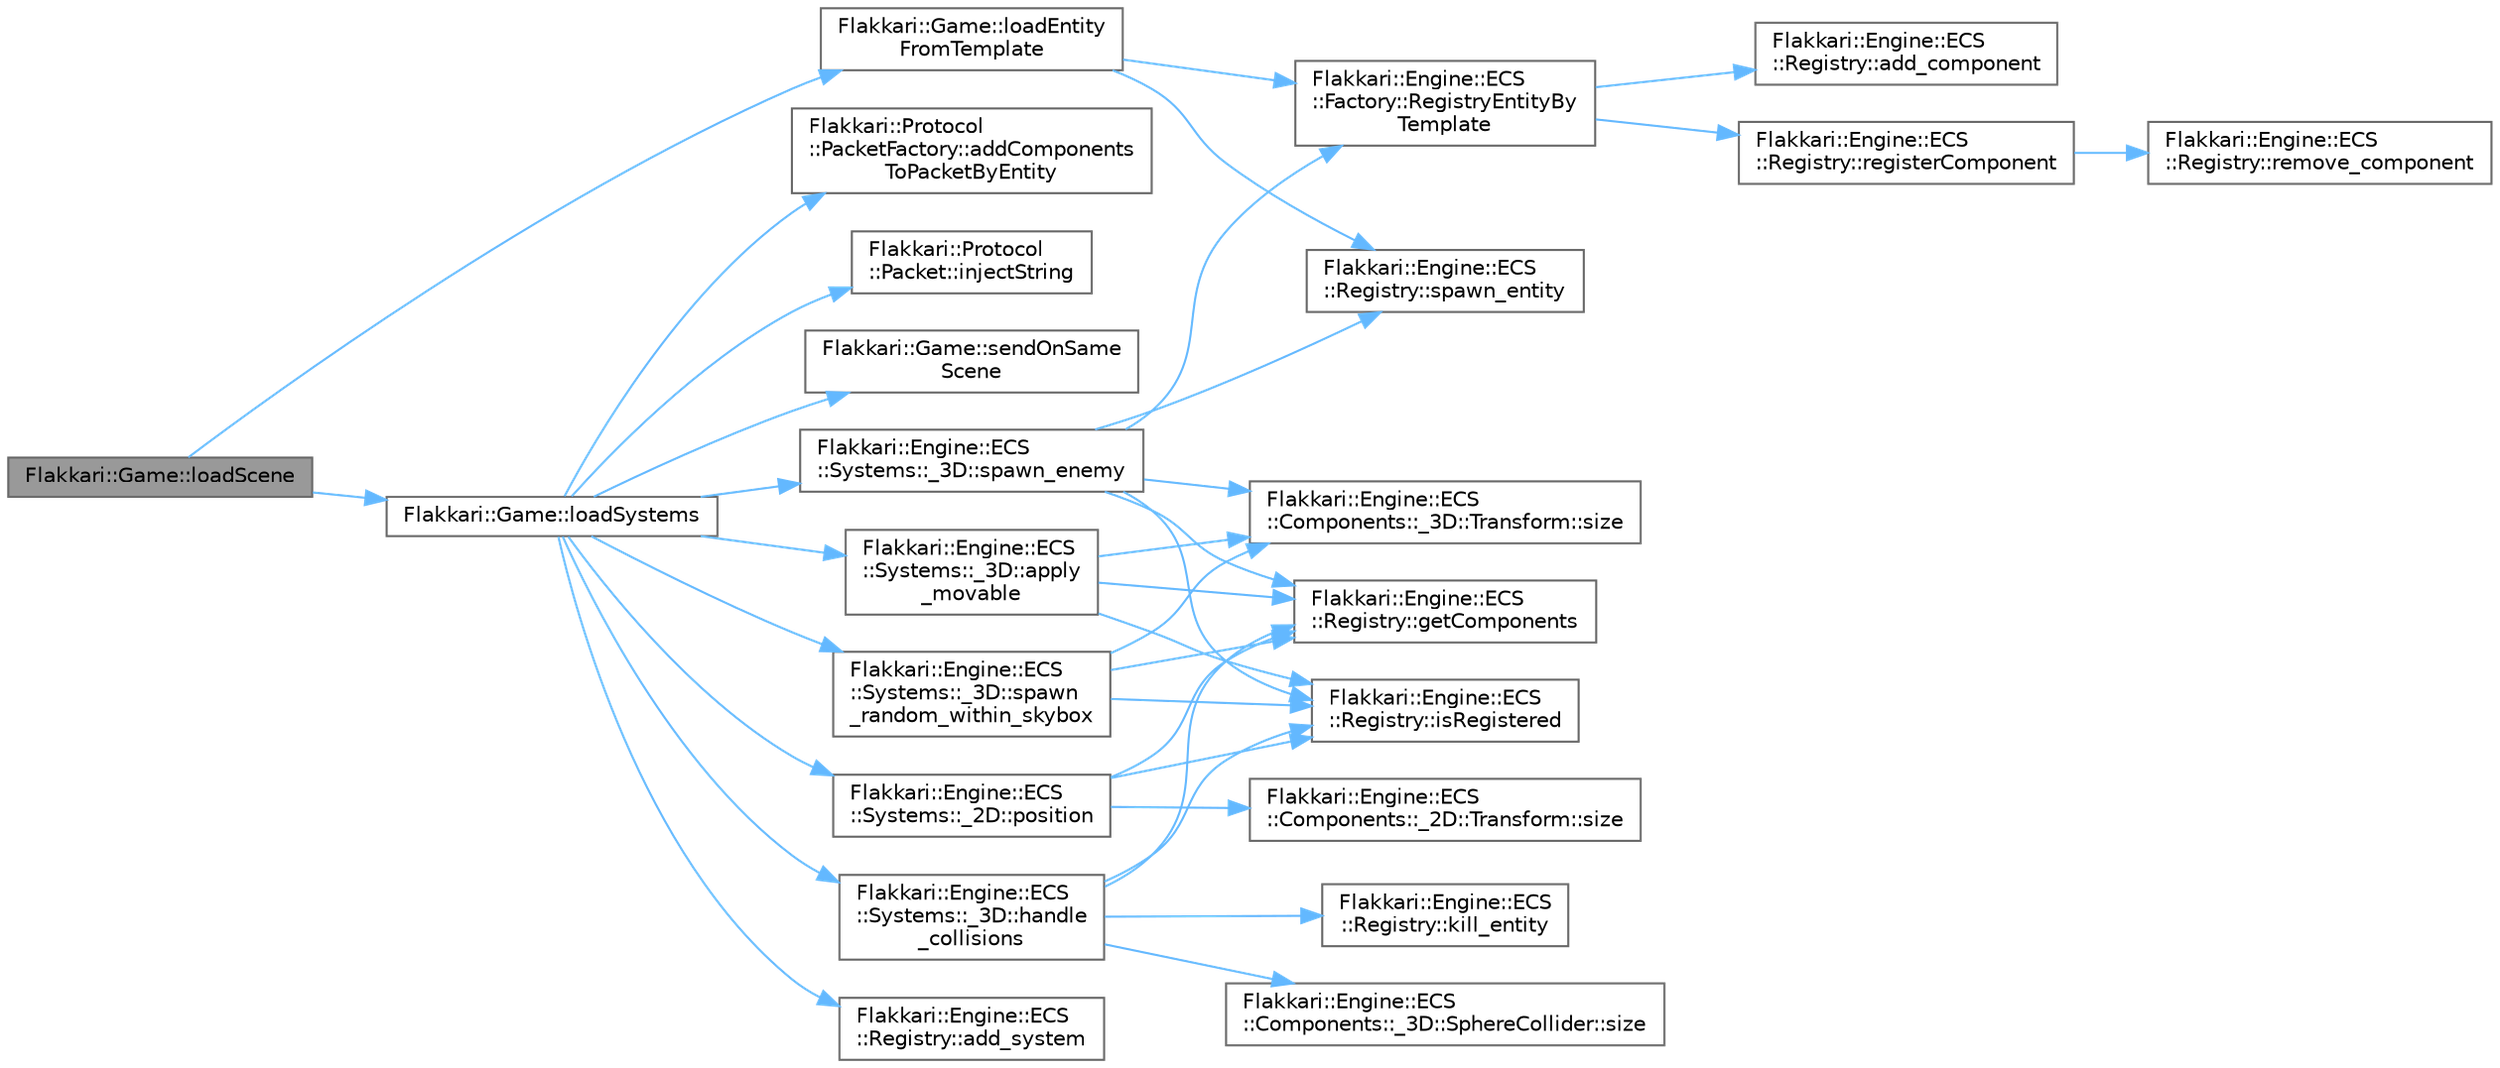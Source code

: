 digraph "Flakkari::Game::loadScene"
{
 // LATEX_PDF_SIZE
  bgcolor="transparent";
  edge [fontname=Helvetica,fontsize=10,labelfontname=Helvetica,labelfontsize=10];
  node [fontname=Helvetica,fontsize=10,shape=box,height=0.2,width=0.4];
  rankdir="LR";
  Node1 [id="Node000001",label="Flakkari::Game::loadScene",height=0.2,width=0.4,color="gray40", fillcolor="grey60", style="filled", fontcolor="black",tooltip="Load a scene from the game."];
  Node1 -> Node2 [id="edge1_Node000001_Node000002",color="steelblue1",style="solid",tooltip=" "];
  Node2 [id="Node000002",label="Flakkari::Game::loadEntity\lFromTemplate",height=0.2,width=0.4,color="grey40", fillcolor="white", style="filled",URL="$dd/ddd/classFlakkari_1_1Game.html#ac0966a3949d5f7067a1a1767980508b1",tooltip="Add all the entities of the game to the registry."];
  Node2 -> Node3 [id="edge2_Node000002_Node000003",color="steelblue1",style="solid",tooltip=" "];
  Node3 [id="Node000003",label="Flakkari::Engine::ECS\l::Factory::RegistryEntityBy\lTemplate",height=0.2,width=0.4,color="grey40", fillcolor="white", style="filled",URL="$dd/d19/namespaceFlakkari_1_1Engine_1_1ECS_1_1Factory.html#a030cc94b504689dc5b0794f123bd3cc6",tooltip="Add an entity to the registry based on a template JSON."];
  Node3 -> Node4 [id="edge3_Node000003_Node000004",color="steelblue1",style="solid",tooltip=" "];
  Node4 [id="Node000004",label="Flakkari::Engine::ECS\l::Registry::add_component",height=0.2,width=0.4,color="grey40", fillcolor="white", style="filled",URL="$d3/d58/classFlakkari_1_1Engine_1_1ECS_1_1Registry.html#ac35f7a0487749950d702b8a578a257d3",tooltip="Get the component from an entity."];
  Node3 -> Node5 [id="edge4_Node000003_Node000005",color="steelblue1",style="solid",tooltip=" "];
  Node5 [id="Node000005",label="Flakkari::Engine::ECS\l::Registry::registerComponent",height=0.2,width=0.4,color="grey40", fillcolor="white", style="filled",URL="$d3/d58/classFlakkari_1_1Engine_1_1ECS_1_1Registry.html#adf6f1c236167ac0d77ae17137f419d2f",tooltip="Get the component from an entity."];
  Node5 -> Node6 [id="edge5_Node000005_Node000006",color="steelblue1",style="solid",tooltip=" "];
  Node6 [id="Node000006",label="Flakkari::Engine::ECS\l::Registry::remove_component",height=0.2,width=0.4,color="grey40", fillcolor="white", style="filled",URL="$d3/d58/classFlakkari_1_1Engine_1_1ECS_1_1Registry.html#afec03d0edf17b2ad7098604ae70d0f33",tooltip="Remove a component from an entity in the registry."];
  Node2 -> Node7 [id="edge6_Node000002_Node000007",color="steelblue1",style="solid",tooltip=" "];
  Node7 [id="Node000007",label="Flakkari::Engine::ECS\l::Registry::spawn_entity",height=0.2,width=0.4,color="grey40", fillcolor="white", style="filled",URL="$d3/d58/classFlakkari_1_1Engine_1_1ECS_1_1Registry.html#a81799a52fa1e3deabdea66ac4b044729",tooltip="Spawn a new entity in the registry."];
  Node1 -> Node8 [id="edge7_Node000001_Node000008",color="steelblue1",style="solid",tooltip=" "];
  Node8 [id="Node000008",label="Flakkari::Game::loadSystems",height=0.2,width=0.4,color="grey40", fillcolor="white", style="filled",URL="$dd/ddd/classFlakkari_1_1Game.html#a58785188e8d0be4a493f1a03724b427f",tooltip="Add all the systems of the game to the registry."];
  Node8 -> Node9 [id="edge8_Node000008_Node000009",color="steelblue1",style="solid",tooltip=" "];
  Node9 [id="Node000009",label="Flakkari::Engine::ECS\l::Registry::add_system",height=0.2,width=0.4,color="grey40", fillcolor="white", style="filled",URL="$d3/d58/classFlakkari_1_1Engine_1_1ECS_1_1Registry.html#a4b9afe929d82931e4fbbce85acb84fc1",tooltip="Add a system to the registry."];
  Node8 -> Node10 [id="edge9_Node000008_Node000010",color="steelblue1",style="solid",tooltip=" "];
  Node10 [id="Node000010",label="Flakkari::Protocol\l::PacketFactory::addComponents\lToPacketByEntity",height=0.2,width=0.4,color="grey40", fillcolor="white", style="filled",URL="$d7/d06/classFlakkari_1_1Protocol_1_1PacketFactory.html#a1b3ecd6a8b5169c43a3a24d7b6bb6069",tooltip="Add all the components of an entity to a packet."];
  Node8 -> Node11 [id="edge10_Node000008_Node000011",color="steelblue1",style="solid",tooltip=" "];
  Node11 [id="Node000011",label="Flakkari::Engine::ECS\l::Systems::_3D::apply\l_movable",height=0.2,width=0.4,color="grey40", fillcolor="white", style="filled",URL="$dd/d08/namespaceFlakkari_1_1Engine_1_1ECS_1_1Systems_1_1__3D.html#a9448286ff070a8d4c6a778deec46cff1",tooltip="Updates the position of all entities with a Transform and a Movable component based on their velocity..."];
  Node11 -> Node12 [id="edge11_Node000011_Node000012",color="steelblue1",style="solid",tooltip=" "];
  Node12 [id="Node000012",label="Flakkari::Engine::ECS\l::Registry::getComponents",height=0.2,width=0.4,color="grey40", fillcolor="white", style="filled",URL="$d3/d58/classFlakkari_1_1Engine_1_1ECS_1_1Registry.html#a21047c1f21371e92ad27e347f0af5371",tooltip="Get the Components object from the registry."];
  Node11 -> Node13 [id="edge12_Node000011_Node000013",color="steelblue1",style="solid",tooltip=" "];
  Node13 [id="Node000013",label="Flakkari::Engine::ECS\l::Registry::isRegistered",height=0.2,width=0.4,color="grey40", fillcolor="white", style="filled",URL="$d3/d58/classFlakkari_1_1Engine_1_1ECS_1_1Registry.html#a022c8cd14fed8dd41735787dc6a17414",tooltip="Check if an entity is registered in the registry."];
  Node11 -> Node14 [id="edge13_Node000011_Node000014",color="steelblue1",style="solid",tooltip=" "];
  Node14 [id="Node000014",label="Flakkari::Engine::ECS\l::Components::_3D::Transform::size",height=0.2,width=0.4,color="grey40", fillcolor="white", style="filled",URL="$da/dae/structFlakkari_1_1Engine_1_1ECS_1_1Components_1_1__3D_1_1Transform.html#a39b4cfed359413b4fb3b38c3acb52fbb",tooltip=" "];
  Node8 -> Node15 [id="edge14_Node000008_Node000015",color="steelblue1",style="solid",tooltip=" "];
  Node15 [id="Node000015",label="Flakkari::Engine::ECS\l::Systems::_3D::handle\l_collisions",height=0.2,width=0.4,color="grey40", fillcolor="white", style="filled",URL="$dd/d08/namespaceFlakkari_1_1Engine_1_1ECS_1_1Systems_1_1__3D.html#a4d574733d5ff89325e8664dd162a427b",tooltip="Handles collisions between entities."];
  Node15 -> Node12 [id="edge15_Node000015_Node000012",color="steelblue1",style="solid",tooltip=" "];
  Node15 -> Node13 [id="edge16_Node000015_Node000013",color="steelblue1",style="solid",tooltip=" "];
  Node15 -> Node16 [id="edge17_Node000015_Node000016",color="steelblue1",style="solid",tooltip=" "];
  Node16 [id="Node000016",label="Flakkari::Engine::ECS\l::Registry::kill_entity",height=0.2,width=0.4,color="grey40", fillcolor="white", style="filled",URL="$d3/d58/classFlakkari_1_1Engine_1_1ECS_1_1Registry.html#a7fc7d812593412b6f6c81f3c7be2edbc",tooltip="Kill an entity from the registry."];
  Node15 -> Node17 [id="edge18_Node000015_Node000017",color="steelblue1",style="solid",tooltip=" "];
  Node17 [id="Node000017",label="Flakkari::Engine::ECS\l::Components::_3D::SphereCollider::size",height=0.2,width=0.4,color="grey40", fillcolor="white", style="filled",URL="$d2/d45/structFlakkari_1_1Engine_1_1ECS_1_1Components_1_1__3D_1_1SphereCollider.html#a2132343ffc9d0ebec899db7c8ed7440c",tooltip=" "];
  Node8 -> Node18 [id="edge19_Node000008_Node000018",color="steelblue1",style="solid",tooltip=" "];
  Node18 [id="Node000018",label="Flakkari::Protocol\l::Packet::injectString",height=0.2,width=0.4,color="grey40", fillcolor="white", style="filled",URL="$db/d59/structFlakkari_1_1Protocol_1_1Packet.html#aae09336594708e0910cc950db4ca3076",tooltip="Inject a string into the packet."];
  Node8 -> Node19 [id="edge20_Node000008_Node000019",color="steelblue1",style="solid",tooltip=" "];
  Node19 [id="Node000019",label="Flakkari::Engine::ECS\l::Systems::_2D::position",height=0.2,width=0.4,color="grey40", fillcolor="white", style="filled",URL="$d9/d92/namespaceFlakkari_1_1Engine_1_1ECS_1_1Systems_1_1__2D.html#aab7adbed4293a12c180840bde1569d88",tooltip="Updates the position of all entities with a Position and a Movable component based on their velocity."];
  Node19 -> Node12 [id="edge21_Node000019_Node000012",color="steelblue1",style="solid",tooltip=" "];
  Node19 -> Node13 [id="edge22_Node000019_Node000013",color="steelblue1",style="solid",tooltip=" "];
  Node19 -> Node20 [id="edge23_Node000019_Node000020",color="steelblue1",style="solid",tooltip=" "];
  Node20 [id="Node000020",label="Flakkari::Engine::ECS\l::Components::_2D::Transform::size",height=0.2,width=0.4,color="grey40", fillcolor="white", style="filled",URL="$d6/dd8/structFlakkari_1_1Engine_1_1ECS_1_1Components_1_1__2D_1_1Transform.html#ab3545a799c91a57c841cdfb22b916d55",tooltip=" "];
  Node8 -> Node21 [id="edge24_Node000008_Node000021",color="steelblue1",style="solid",tooltip=" "];
  Node21 [id="Node000021",label="Flakkari::Game::sendOnSame\lScene",height=0.2,width=0.4,color="grey40", fillcolor="white", style="filled",URL="$dd/ddd/classFlakkari_1_1Game.html#a049bba6f759cc1f72ed3ae6cbd14804f",tooltip=" "];
  Node8 -> Node22 [id="edge25_Node000008_Node000022",color="steelblue1",style="solid",tooltip=" "];
  Node22 [id="Node000022",label="Flakkari::Engine::ECS\l::Systems::_3D::spawn_enemy",height=0.2,width=0.4,color="grey40", fillcolor="white", style="filled",URL="$dd/d08/namespaceFlakkari_1_1Engine_1_1ECS_1_1Systems_1_1__3D.html#a469bd905b212e65cefca8711b241f320",tooltip="Spawns an enemy entity."];
  Node22 -> Node12 [id="edge26_Node000022_Node000012",color="steelblue1",style="solid",tooltip=" "];
  Node22 -> Node13 [id="edge27_Node000022_Node000013",color="steelblue1",style="solid",tooltip=" "];
  Node22 -> Node3 [id="edge28_Node000022_Node000003",color="steelblue1",style="solid",tooltip=" "];
  Node22 -> Node14 [id="edge29_Node000022_Node000014",color="steelblue1",style="solid",tooltip=" "];
  Node22 -> Node7 [id="edge30_Node000022_Node000007",color="steelblue1",style="solid",tooltip=" "];
  Node8 -> Node23 [id="edge31_Node000008_Node000023",color="steelblue1",style="solid",tooltip=" "];
  Node23 [id="Node000023",label="Flakkari::Engine::ECS\l::Systems::_3D::spawn\l_random_within_skybox",height=0.2,width=0.4,color="grey40", fillcolor="white", style="filled",URL="$dd/d08/namespaceFlakkari_1_1Engine_1_1ECS_1_1Systems_1_1__3D.html#ac4beb66936d9eaf1b8b9d26e5b77fb6d",tooltip="Spawns a random entity within a skybox."];
  Node23 -> Node12 [id="edge32_Node000023_Node000012",color="steelblue1",style="solid",tooltip=" "];
  Node23 -> Node13 [id="edge33_Node000023_Node000013",color="steelblue1",style="solid",tooltip=" "];
  Node23 -> Node14 [id="edge34_Node000023_Node000014",color="steelblue1",style="solid",tooltip=" "];
}
